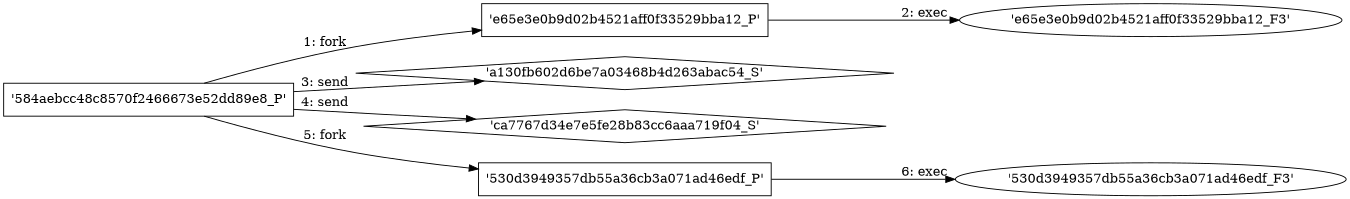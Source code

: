digraph "D:\Learning\Paper\apt\基于CTI的攻击预警\Dataset\攻击图\ASGfromALLCTI\It's not the Dalai Lama's birthday, oh and you got owned.dot" {
rankdir="LR"
size="9"
fixedsize="false"
splines="true"
nodesep=0.3
ranksep=0
fontsize=10
overlap="scalexy"
engine= "neato"
	"'584aebcc48c8570f2466673e52dd89e8_P'" [node_type=Process shape=box]
	"'e65e3e0b9d02b4521aff0f33529bba12_P'" [node_type=Process shape=box]
	"'584aebcc48c8570f2466673e52dd89e8_P'" -> "'e65e3e0b9d02b4521aff0f33529bba12_P'" [label="1: fork"]
	"'e65e3e0b9d02b4521aff0f33529bba12_P'" [node_type=Process shape=box]
	"'e65e3e0b9d02b4521aff0f33529bba12_F3'" [node_type=File shape=ellipse]
	"'e65e3e0b9d02b4521aff0f33529bba12_P'" -> "'e65e3e0b9d02b4521aff0f33529bba12_F3'" [label="2: exec"]
	"'a130fb602d6be7a03468b4d263abac54_S'" [node_type=Socket shape=diamond]
	"'584aebcc48c8570f2466673e52dd89e8_P'" [node_type=Process shape=box]
	"'584aebcc48c8570f2466673e52dd89e8_P'" -> "'a130fb602d6be7a03468b4d263abac54_S'" [label="3: send"]
	"'ca7767d34e7e5fe28b83cc6aaa719f04_S'" [node_type=Socket shape=diamond]
	"'584aebcc48c8570f2466673e52dd89e8_P'" [node_type=Process shape=box]
	"'584aebcc48c8570f2466673e52dd89e8_P'" -> "'ca7767d34e7e5fe28b83cc6aaa719f04_S'" [label="4: send"]
	"'584aebcc48c8570f2466673e52dd89e8_P'" [node_type=Process shape=box]
	"'530d3949357db55a36cb3a071ad46edf_P'" [node_type=Process shape=box]
	"'584aebcc48c8570f2466673e52dd89e8_P'" -> "'530d3949357db55a36cb3a071ad46edf_P'" [label="5: fork"]
	"'530d3949357db55a36cb3a071ad46edf_P'" [node_type=Process shape=box]
	"'530d3949357db55a36cb3a071ad46edf_F3'" [node_type=File shape=ellipse]
	"'530d3949357db55a36cb3a071ad46edf_P'" -> "'530d3949357db55a36cb3a071ad46edf_F3'" [label="6: exec"]
}
